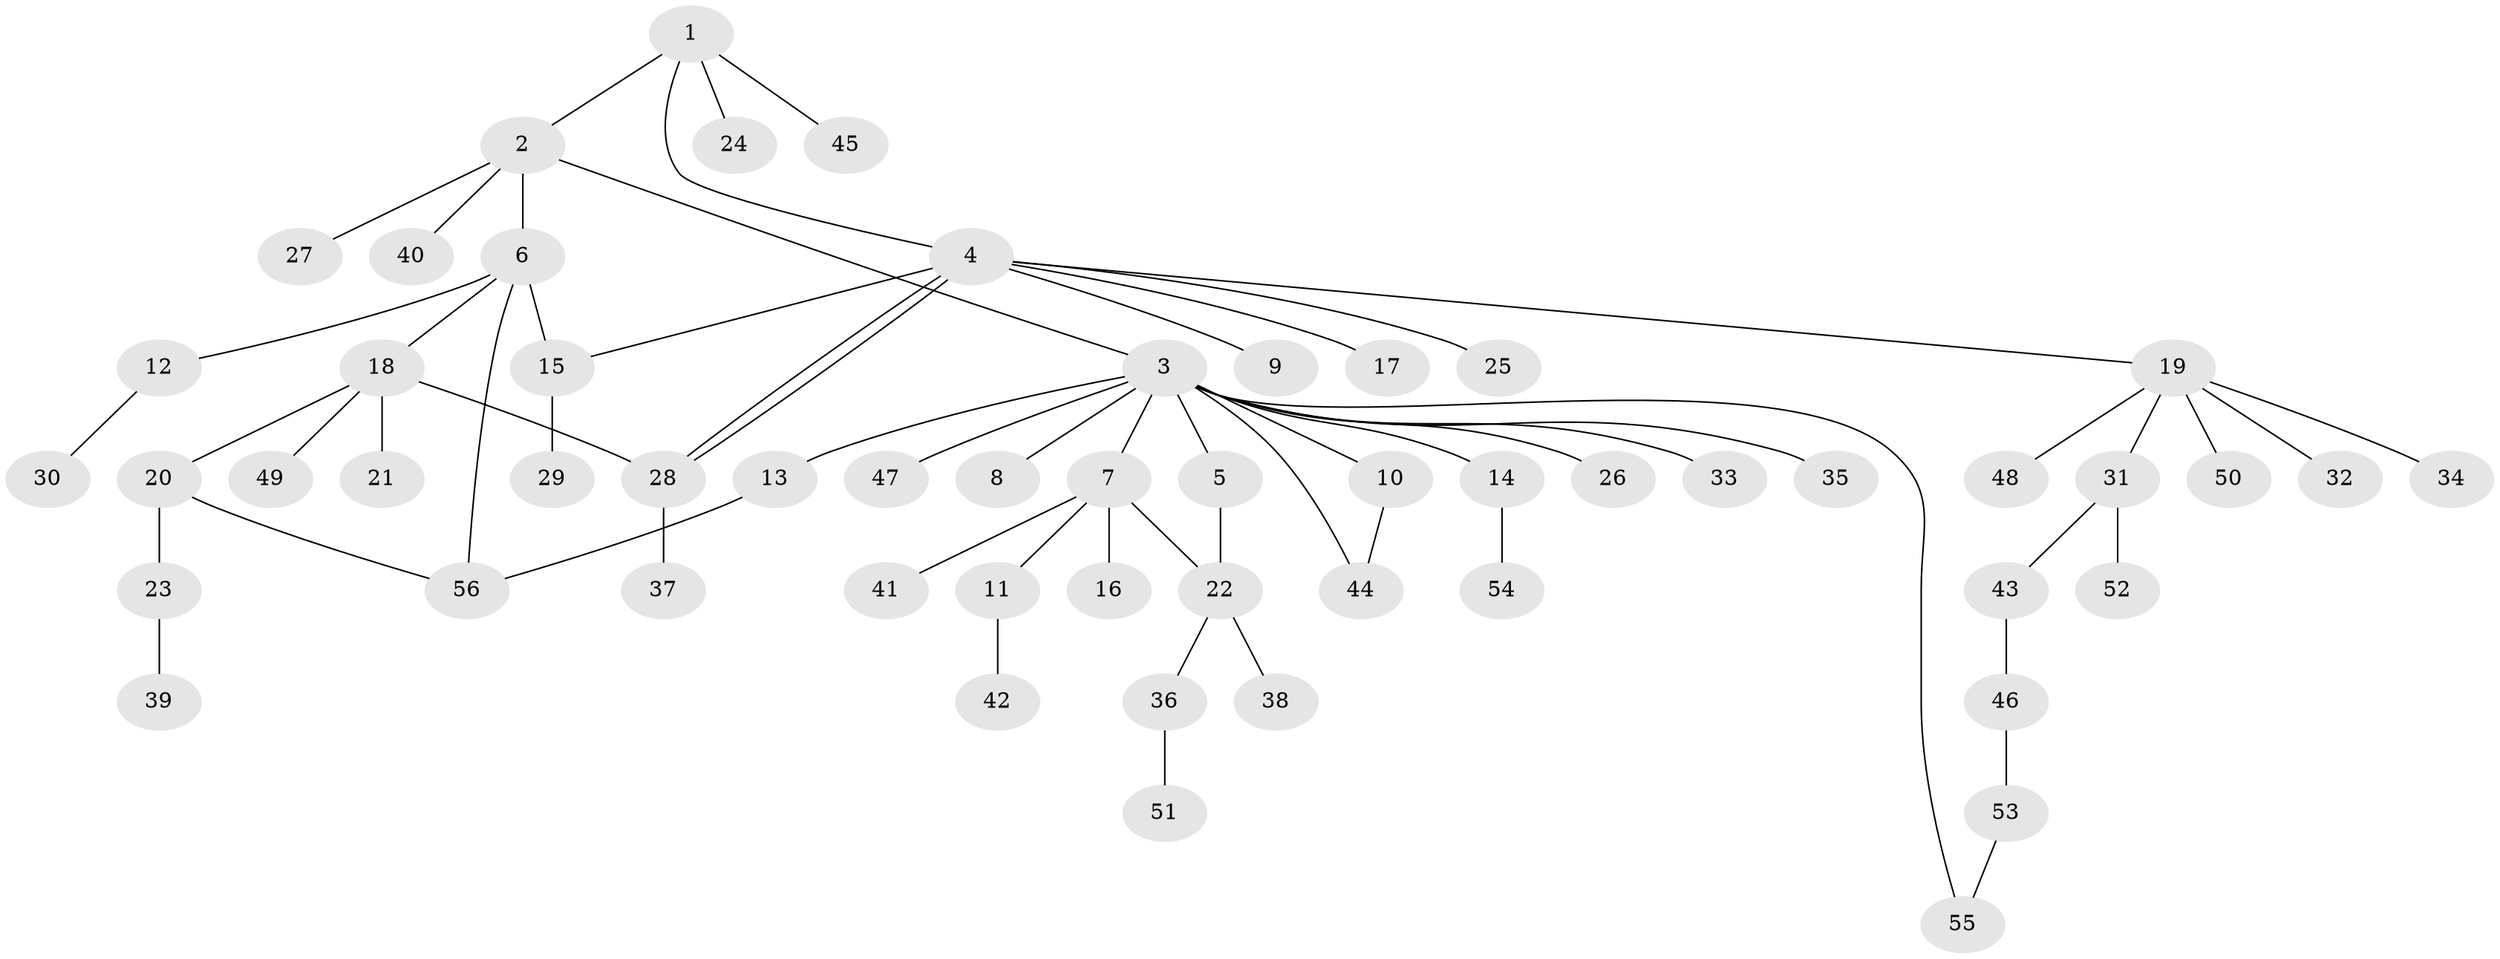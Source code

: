 // Generated by graph-tools (version 1.1) at 2025/49/03/09/25 03:49:49]
// undirected, 56 vertices, 63 edges
graph export_dot {
graph [start="1"]
  node [color=gray90,style=filled];
  1;
  2;
  3;
  4;
  5;
  6;
  7;
  8;
  9;
  10;
  11;
  12;
  13;
  14;
  15;
  16;
  17;
  18;
  19;
  20;
  21;
  22;
  23;
  24;
  25;
  26;
  27;
  28;
  29;
  30;
  31;
  32;
  33;
  34;
  35;
  36;
  37;
  38;
  39;
  40;
  41;
  42;
  43;
  44;
  45;
  46;
  47;
  48;
  49;
  50;
  51;
  52;
  53;
  54;
  55;
  56;
  1 -- 2;
  1 -- 4;
  1 -- 24;
  1 -- 45;
  2 -- 3;
  2 -- 6;
  2 -- 27;
  2 -- 40;
  3 -- 5;
  3 -- 7;
  3 -- 8;
  3 -- 10;
  3 -- 13;
  3 -- 14;
  3 -- 26;
  3 -- 33;
  3 -- 35;
  3 -- 44;
  3 -- 47;
  3 -- 55;
  4 -- 9;
  4 -- 15;
  4 -- 17;
  4 -- 19;
  4 -- 25;
  4 -- 28;
  4 -- 28;
  5 -- 22;
  6 -- 12;
  6 -- 15;
  6 -- 18;
  6 -- 56;
  7 -- 11;
  7 -- 16;
  7 -- 22;
  7 -- 41;
  10 -- 44;
  11 -- 42;
  12 -- 30;
  13 -- 56;
  14 -- 54;
  15 -- 29;
  18 -- 20;
  18 -- 21;
  18 -- 28;
  18 -- 49;
  19 -- 31;
  19 -- 32;
  19 -- 34;
  19 -- 48;
  19 -- 50;
  20 -- 23;
  20 -- 56;
  22 -- 36;
  22 -- 38;
  23 -- 39;
  28 -- 37;
  31 -- 43;
  31 -- 52;
  36 -- 51;
  43 -- 46;
  46 -- 53;
  53 -- 55;
}
